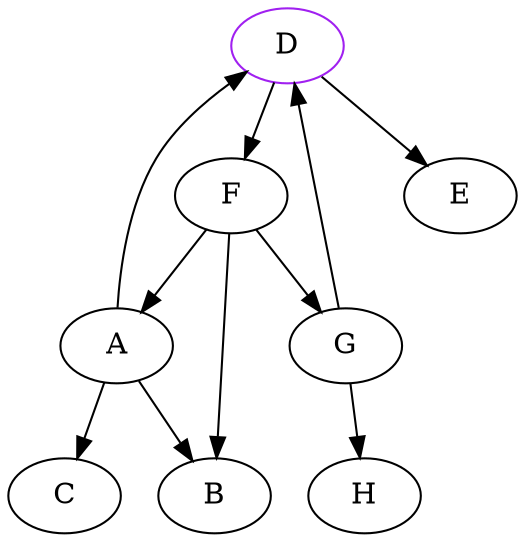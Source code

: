 digraph {
	D [label="D", color="purple"];
	F [label="F"];
	H [label="H"];
	A [label="A"];
	E [label="E"];
	G [label="G"];
	C [label="C"];
	B [label="B"];
	
	A -> C;
	A -> B;
	D -> E;
	D -> F;
	F -> A;
	F -> G;
	F -> B;
	A -> D;
	G -> H;
	G -> D;
}
